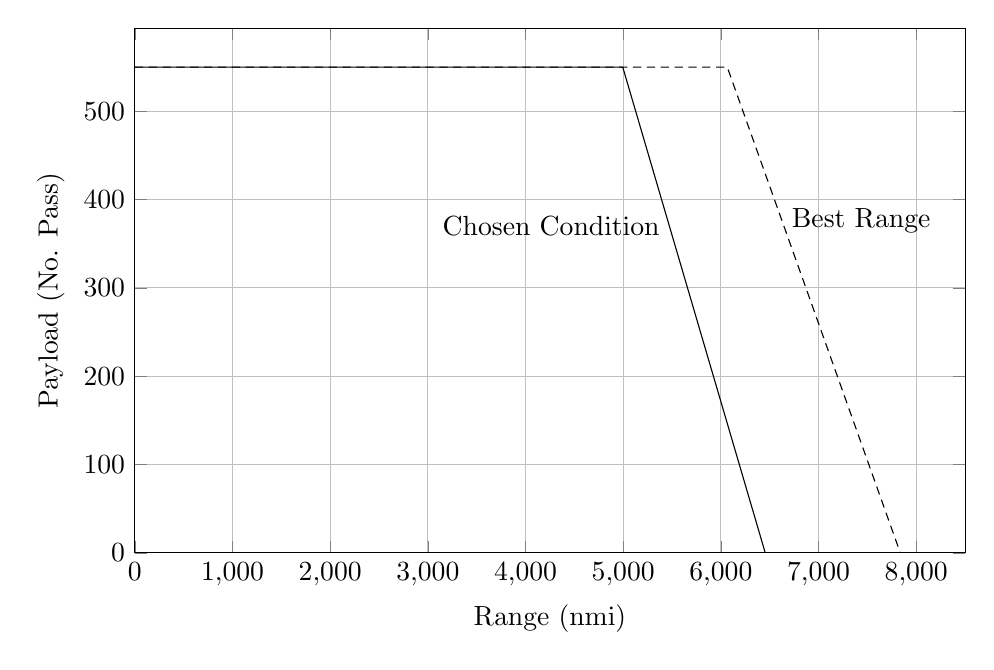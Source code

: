 %PayloadRange_Mach
\begin{tikzpicture}

\begin{axis}[
%width=\figurewidth,
%height=\figureheight,
width=\textwidth,
height=0.68\textwidth,
scaled ticks=false, tick label style={/pgf/number format/fixed},
xmin=0.0,
xmax=8500,
xlabel={Range (nmi)},
xmajorgrids,
ymin=0.0,
ymax=594.0,
ylabel={Payload (No. Pass)},
ymajorgrids,
legend style={at={(1.03,0.5)},anchor=west,draw=black,fill=white,legend cell align=left}
]

\addplot [
color=black,
densely dashed
]
table[row sep=crcr]{
0.0	550.0\\
6063.434	550.0\\
6065.17	550.0\\
7836.984	0.0\\
}node[right,pos=0.84] {Best Range};

\addplot [
color=black,
solid
]
table[row sep=crcr]{
0.0	550.0\\
4993.585	550.0\\
4995.014	550.0\\
6454.205	0.0\\
}node[left,pos=0.84] {Chosen Condition};
\end{axis}
\end{tikzpicture}%
